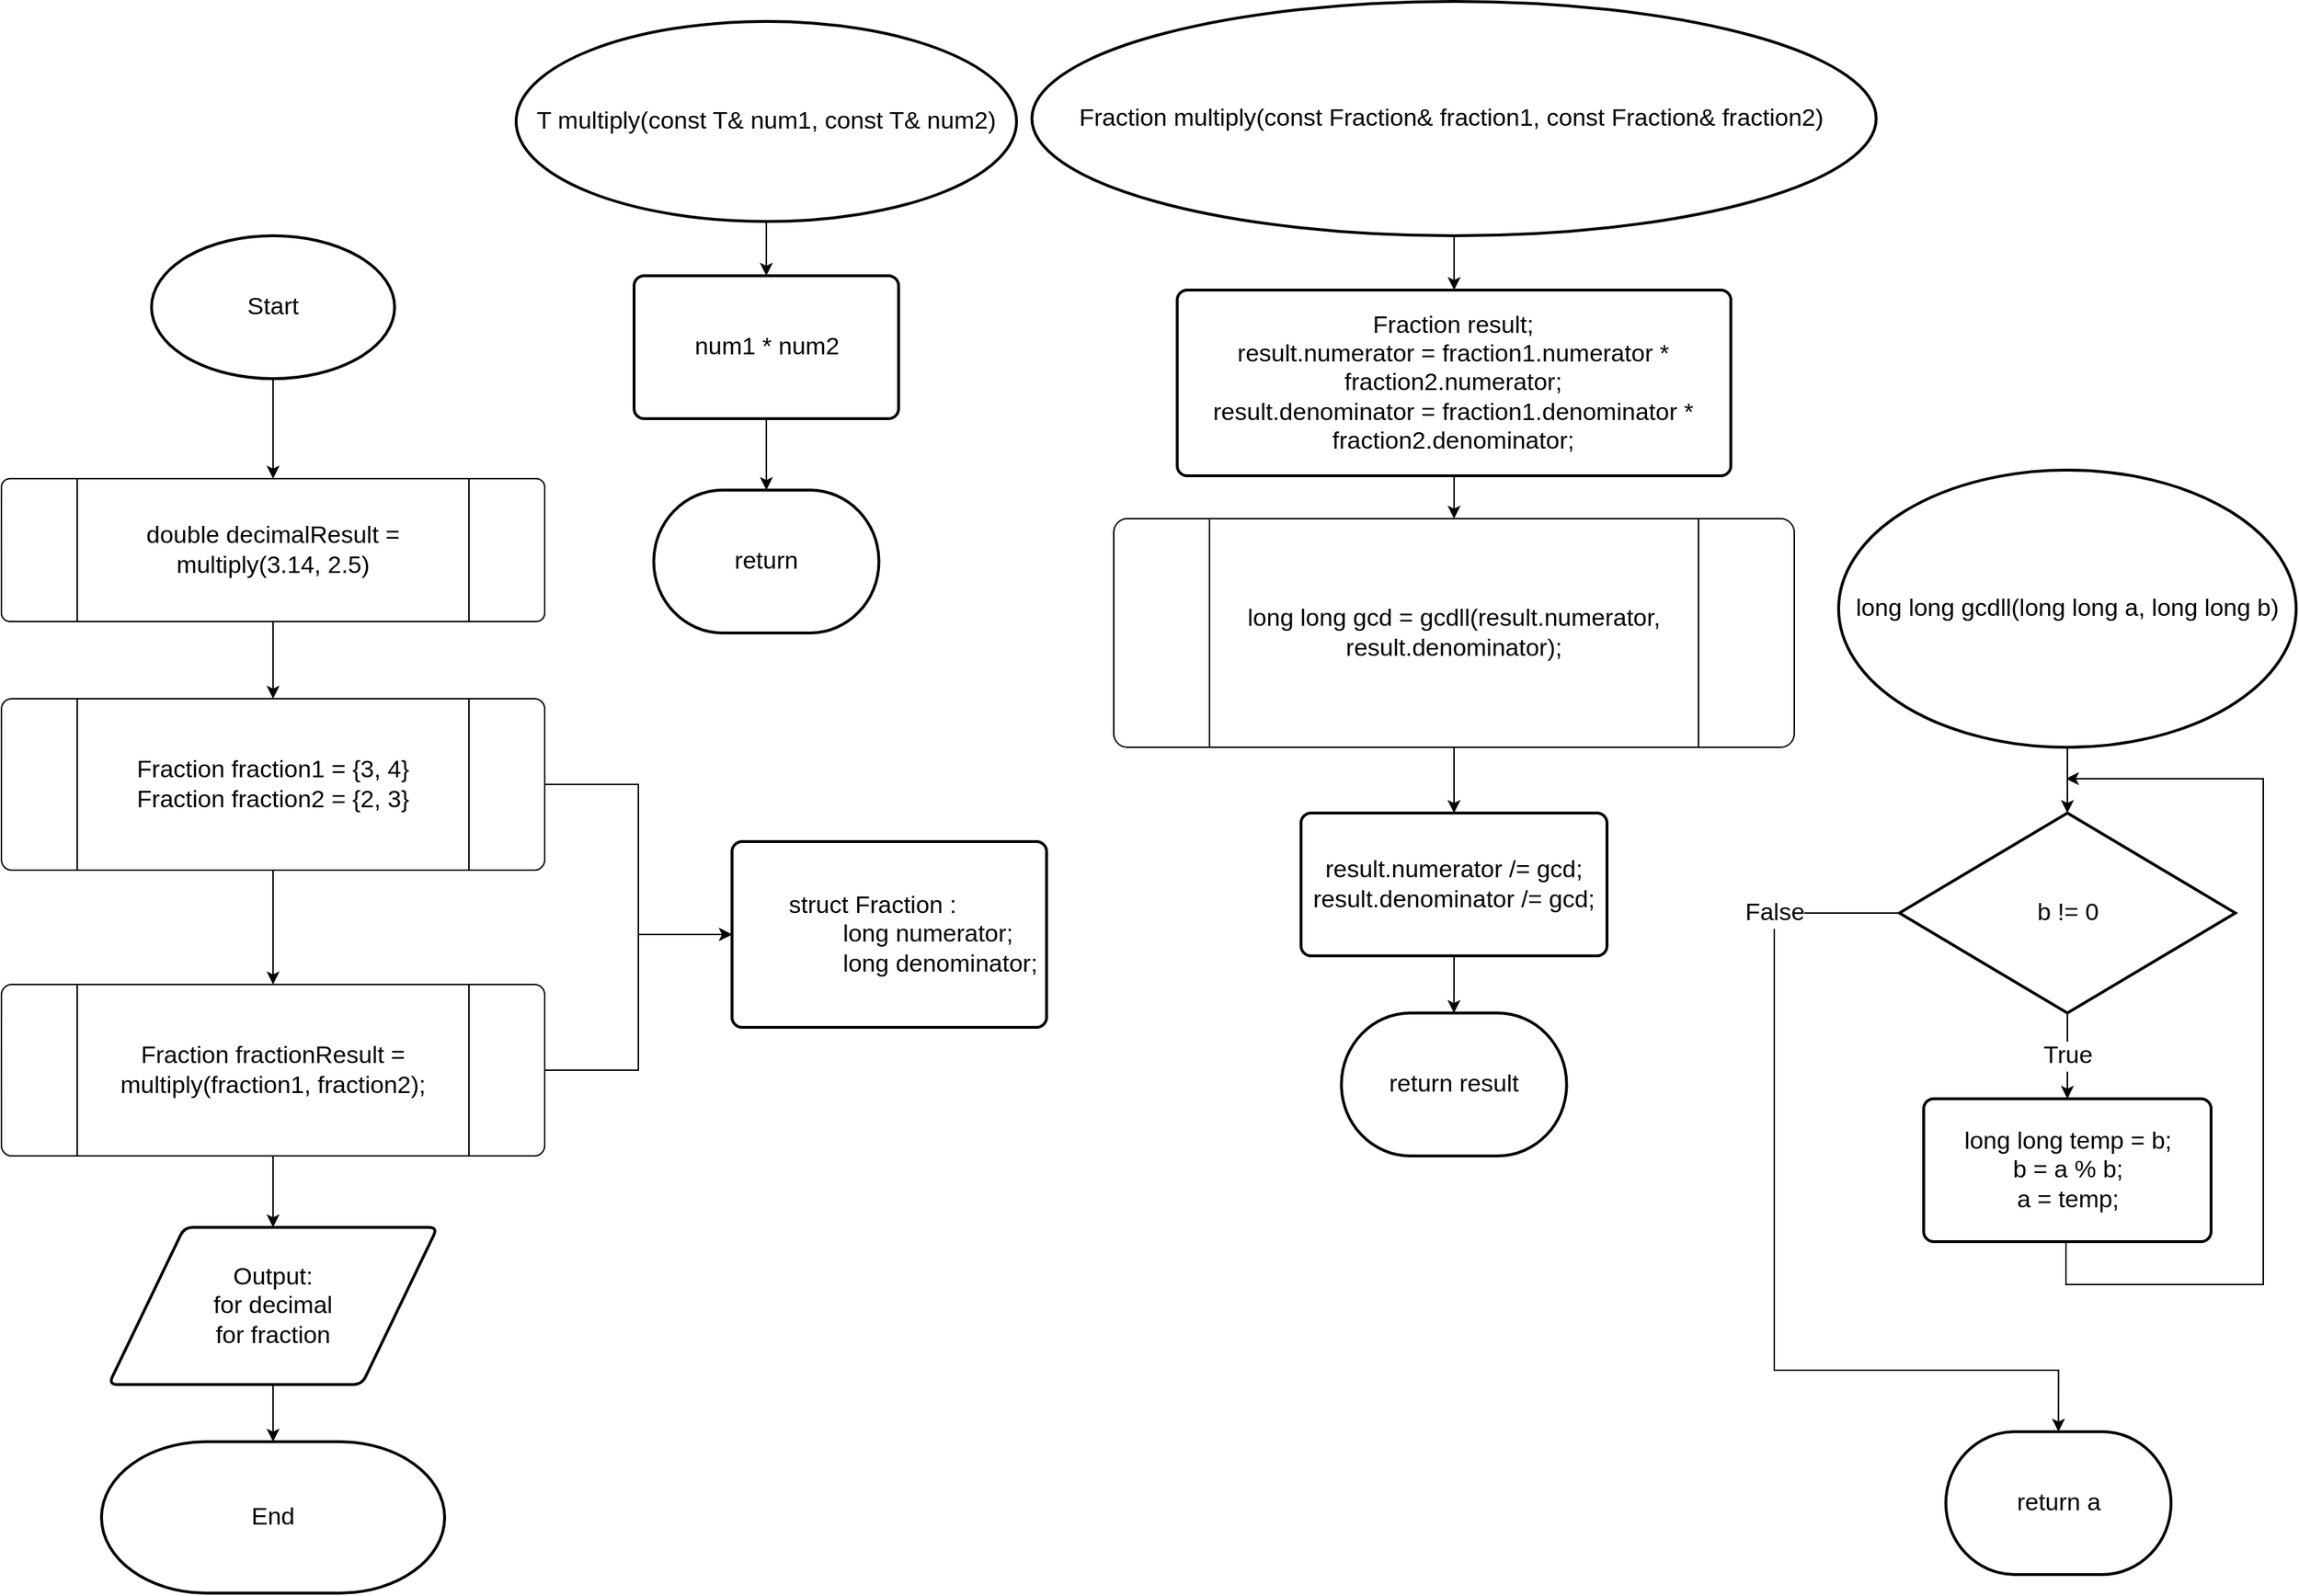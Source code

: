 <mxfile version="22.1.2" type="device">
  <diagram id="C5RBs43oDa-KdzZeNtuy" name="Page-1">
    <mxGraphModel dx="1868" dy="2365" grid="1" gridSize="10" guides="1" tooltips="1" connect="1" arrows="1" fold="1" page="1" pageScale="1" pageWidth="827" pageHeight="1169" math="0" shadow="0">
      <root>
        <mxCell id="WIyWlLk6GJQsqaUBKTNV-0" />
        <mxCell id="WIyWlLk6GJQsqaUBKTNV-1" parent="WIyWlLk6GJQsqaUBKTNV-0" />
        <mxCell id="A1Zm7MFmD3RmXUvtrKIW-4" value="" style="edgeStyle=orthogonalEdgeStyle;rounded=0;orthogonalLoop=1;jettySize=auto;html=1;fontSize=17;" edge="1" parent="WIyWlLk6GJQsqaUBKTNV-1" source="A1Zm7MFmD3RmXUvtrKIW-0" target="A1Zm7MFmD3RmXUvtrKIW-3">
          <mxGeometry relative="1" as="geometry" />
        </mxCell>
        <mxCell id="A1Zm7MFmD3RmXUvtrKIW-0" value="Start" style="strokeWidth=2;html=1;shape=mxgraph.flowchart.start_1;whiteSpace=wrap;fontSize=17;" vertex="1" parent="WIyWlLk6GJQsqaUBKTNV-1">
          <mxGeometry x="125" y="50" width="170" height="100" as="geometry" />
        </mxCell>
        <mxCell id="A1Zm7MFmD3RmXUvtrKIW-11" value="" style="edgeStyle=orthogonalEdgeStyle;rounded=0;orthogonalLoop=1;jettySize=auto;html=1;fontSize=17;" edge="1" parent="WIyWlLk6GJQsqaUBKTNV-1" source="A1Zm7MFmD3RmXUvtrKIW-3" target="A1Zm7MFmD3RmXUvtrKIW-10">
          <mxGeometry relative="1" as="geometry" />
        </mxCell>
        <mxCell id="A1Zm7MFmD3RmXUvtrKIW-3" value="double decimalResult = multiply(3.14, 2.5)" style="verticalLabelPosition=middle;verticalAlign=middle;html=1;shape=process;whiteSpace=wrap;rounded=1;size=0.14;arcSize=6;labelPosition=center;align=center;fontSize=17;" vertex="1" parent="WIyWlLk6GJQsqaUBKTNV-1">
          <mxGeometry x="20" y="220" width="380" height="100" as="geometry" />
        </mxCell>
        <mxCell id="A1Zm7MFmD3RmXUvtrKIW-8" value="" style="edgeStyle=orthogonalEdgeStyle;rounded=0;orthogonalLoop=1;jettySize=auto;html=1;fontSize=17;" edge="1" parent="WIyWlLk6GJQsqaUBKTNV-1" source="A1Zm7MFmD3RmXUvtrKIW-5" target="A1Zm7MFmD3RmXUvtrKIW-6">
          <mxGeometry relative="1" as="geometry" />
        </mxCell>
        <mxCell id="A1Zm7MFmD3RmXUvtrKIW-5" value="T multiply(const T&amp;amp; num1, const T&amp;amp; num2)" style="strokeWidth=2;html=1;shape=mxgraph.flowchart.start_1;whiteSpace=wrap;fontSize=17;" vertex="1" parent="WIyWlLk6GJQsqaUBKTNV-1">
          <mxGeometry x="380" y="-100" width="350" height="140" as="geometry" />
        </mxCell>
        <mxCell id="A1Zm7MFmD3RmXUvtrKIW-9" value="" style="edgeStyle=orthogonalEdgeStyle;rounded=0;orthogonalLoop=1;jettySize=auto;html=1;fontSize=17;" edge="1" parent="WIyWlLk6GJQsqaUBKTNV-1" source="A1Zm7MFmD3RmXUvtrKIW-6" target="A1Zm7MFmD3RmXUvtrKIW-7">
          <mxGeometry relative="1" as="geometry" />
        </mxCell>
        <mxCell id="A1Zm7MFmD3RmXUvtrKIW-6" value="num1 * num2" style="rounded=1;whiteSpace=wrap;html=1;absoluteArcSize=1;arcSize=14;strokeWidth=2;fontSize=17;" vertex="1" parent="WIyWlLk6GJQsqaUBKTNV-1">
          <mxGeometry x="462.5" y="78" width="185" height="100" as="geometry" />
        </mxCell>
        <mxCell id="A1Zm7MFmD3RmXUvtrKIW-7" value="return" style="strokeWidth=2;html=1;shape=mxgraph.flowchart.terminator;whiteSpace=wrap;fontSize=17;" vertex="1" parent="WIyWlLk6GJQsqaUBKTNV-1">
          <mxGeometry x="476.25" y="228" width="157.5" height="100" as="geometry" />
        </mxCell>
        <mxCell id="A1Zm7MFmD3RmXUvtrKIW-14" value="" style="edgeStyle=orthogonalEdgeStyle;rounded=0;orthogonalLoop=1;jettySize=auto;html=1;fontSize=17;" edge="1" parent="WIyWlLk6GJQsqaUBKTNV-1" source="A1Zm7MFmD3RmXUvtrKIW-10" target="A1Zm7MFmD3RmXUvtrKIW-13">
          <mxGeometry relative="1" as="geometry" />
        </mxCell>
        <mxCell id="A1Zm7MFmD3RmXUvtrKIW-16" value="" style="edgeStyle=orthogonalEdgeStyle;rounded=0;orthogonalLoop=1;jettySize=auto;html=1;fontSize=17;" edge="1" parent="WIyWlLk6GJQsqaUBKTNV-1" source="A1Zm7MFmD3RmXUvtrKIW-10" target="A1Zm7MFmD3RmXUvtrKIW-15">
          <mxGeometry relative="1" as="geometry" />
        </mxCell>
        <mxCell id="A1Zm7MFmD3RmXUvtrKIW-10" value="&lt;div style=&quot;font-size: 17px;&quot;&gt;Fraction fraction1 = {3, 4}&lt;/div&gt;&lt;div style=&quot;font-size: 17px;&quot;&gt;Fraction fraction2 = {2, 3}&lt;/div&gt;" style="verticalLabelPosition=middle;verticalAlign=middle;html=1;shape=process;whiteSpace=wrap;rounded=1;size=0.14;arcSize=6;labelPosition=center;align=center;fontSize=17;" vertex="1" parent="WIyWlLk6GJQsqaUBKTNV-1">
          <mxGeometry x="20" y="374" width="380" height="120" as="geometry" />
        </mxCell>
        <mxCell id="A1Zm7MFmD3RmXUvtrKIW-13" value="&lt;div style=&quot;font-size: 17px;&quot;&gt;&lt;span style=&quot;white-space: pre; font-size: 17px;&quot;&gt;&#x9;&lt;/span&gt;struct Fraction :&lt;br style=&quot;font-size: 17px;&quot;&gt;&lt;/div&gt;&lt;span style=&quot;white-space: pre; font-size: 17px;&quot;&gt;&#x9;&lt;span style=&quot;white-space: pre; font-size: 17px;&quot;&gt;&#x9;&lt;/span&gt;&lt;/span&gt;long numerator;&lt;br style=&quot;font-size: 17px;&quot;&gt;&lt;span style=&quot;white-space: pre; font-size: 17px;&quot;&gt;&#x9;&lt;span style=&quot;white-space: pre; font-size: 17px;&quot;&gt;&#x9;&lt;/span&gt;&lt;/span&gt;long denominator;" style="rounded=1;whiteSpace=wrap;html=1;absoluteArcSize=1;arcSize=14;strokeWidth=2;align=left;fontSize=17;" vertex="1" parent="WIyWlLk6GJQsqaUBKTNV-1">
          <mxGeometry x="531" y="474" width="220" height="130" as="geometry" />
        </mxCell>
        <mxCell id="A1Zm7MFmD3RmXUvtrKIW-17" style="edgeStyle=orthogonalEdgeStyle;rounded=0;orthogonalLoop=1;jettySize=auto;html=1;exitX=1;exitY=0.5;exitDx=0;exitDy=0;entryX=0;entryY=0.5;entryDx=0;entryDy=0;fontSize=17;" edge="1" parent="WIyWlLk6GJQsqaUBKTNV-1" source="A1Zm7MFmD3RmXUvtrKIW-15" target="A1Zm7MFmD3RmXUvtrKIW-13">
          <mxGeometry relative="1" as="geometry" />
        </mxCell>
        <mxCell id="A1Zm7MFmD3RmXUvtrKIW-32" value="" style="edgeStyle=orthogonalEdgeStyle;rounded=0;orthogonalLoop=1;jettySize=auto;html=1;fontSize=17;" edge="1" parent="WIyWlLk6GJQsqaUBKTNV-1" source="A1Zm7MFmD3RmXUvtrKIW-15" target="A1Zm7MFmD3RmXUvtrKIW-31">
          <mxGeometry relative="1" as="geometry" />
        </mxCell>
        <mxCell id="A1Zm7MFmD3RmXUvtrKIW-15" value="Fraction fractionResult = multiply(fraction1, fraction2);" style="verticalLabelPosition=middle;verticalAlign=middle;html=1;shape=process;whiteSpace=wrap;rounded=1;size=0.14;arcSize=6;labelPosition=center;align=center;fontSize=17;" vertex="1" parent="WIyWlLk6GJQsqaUBKTNV-1">
          <mxGeometry x="20" y="574" width="380" height="120" as="geometry" />
        </mxCell>
        <mxCell id="A1Zm7MFmD3RmXUvtrKIW-18" value="" style="edgeStyle=orthogonalEdgeStyle;rounded=0;orthogonalLoop=1;jettySize=auto;html=1;fontSize=17;" edge="1" parent="WIyWlLk6GJQsqaUBKTNV-1" source="A1Zm7MFmD3RmXUvtrKIW-19" target="A1Zm7MFmD3RmXUvtrKIW-21">
          <mxGeometry relative="1" as="geometry" />
        </mxCell>
        <mxCell id="A1Zm7MFmD3RmXUvtrKIW-19" value="Fraction multiply(const Fraction&amp;amp; fraction1, const Fraction&amp;amp; fraction2)&amp;nbsp;" style="strokeWidth=2;html=1;shape=mxgraph.flowchart.start_1;whiteSpace=wrap;fontSize=17;" vertex="1" parent="WIyWlLk6GJQsqaUBKTNV-1">
          <mxGeometry x="740.76" y="-114" width="590.5" height="164" as="geometry" />
        </mxCell>
        <mxCell id="A1Zm7MFmD3RmXUvtrKIW-24" value="" style="edgeStyle=orthogonalEdgeStyle;rounded=0;orthogonalLoop=1;jettySize=auto;html=1;fontSize=17;" edge="1" parent="WIyWlLk6GJQsqaUBKTNV-1" source="A1Zm7MFmD3RmXUvtrKIW-21" target="A1Zm7MFmD3RmXUvtrKIW-23">
          <mxGeometry relative="1" as="geometry" />
        </mxCell>
        <mxCell id="A1Zm7MFmD3RmXUvtrKIW-21" value="&lt;div style=&quot;font-size: 17px;&quot;&gt;Fraction result;&lt;/div&gt;&lt;div style=&quot;font-size: 17px;&quot;&gt;result.numerator = fraction1.numerator * fraction2.numerator;&lt;/div&gt;&lt;div style=&quot;font-size: 17px;&quot;&gt;result.denominator = fraction1.denominator * fraction2.denominator;&lt;/div&gt;" style="rounded=1;whiteSpace=wrap;html=1;absoluteArcSize=1;arcSize=14;strokeWidth=2;fontSize=17;" vertex="1" parent="WIyWlLk6GJQsqaUBKTNV-1">
          <mxGeometry x="842.38" y="88" width="387.25" height="130" as="geometry" />
        </mxCell>
        <mxCell id="A1Zm7MFmD3RmXUvtrKIW-28" value="" style="edgeStyle=orthogonalEdgeStyle;rounded=0;orthogonalLoop=1;jettySize=auto;html=1;fontSize=17;" edge="1" parent="WIyWlLk6GJQsqaUBKTNV-1" source="A1Zm7MFmD3RmXUvtrKIW-23" target="A1Zm7MFmD3RmXUvtrKIW-27">
          <mxGeometry relative="1" as="geometry" />
        </mxCell>
        <mxCell id="A1Zm7MFmD3RmXUvtrKIW-23" value="long long gcd = gcdll(result.numerator, result.denominator);" style="verticalLabelPosition=middle;verticalAlign=middle;html=1;shape=process;whiteSpace=wrap;rounded=1;size=0.14;arcSize=6;labelPosition=center;align=center;fontSize=17;" vertex="1" parent="WIyWlLk6GJQsqaUBKTNV-1">
          <mxGeometry x="798" y="248" width="475.99" height="160" as="geometry" />
        </mxCell>
        <mxCell id="A1Zm7MFmD3RmXUvtrKIW-30" value="" style="edgeStyle=orthogonalEdgeStyle;rounded=0;orthogonalLoop=1;jettySize=auto;html=1;fontSize=17;" edge="1" parent="WIyWlLk6GJQsqaUBKTNV-1" source="A1Zm7MFmD3RmXUvtrKIW-27" target="A1Zm7MFmD3RmXUvtrKIW-29">
          <mxGeometry relative="1" as="geometry" />
        </mxCell>
        <mxCell id="A1Zm7MFmD3RmXUvtrKIW-27" value="&lt;div style=&quot;font-size: 17px;&quot;&gt;result.numerator /= gcd;&lt;/div&gt;&lt;div style=&quot;font-size: 17px;&quot;&gt;result.denominator /= gcd;&lt;/div&gt;" style="rounded=1;whiteSpace=wrap;html=1;absoluteArcSize=1;arcSize=14;strokeWidth=2;fontSize=17;" vertex="1" parent="WIyWlLk6GJQsqaUBKTNV-1">
          <mxGeometry x="928.99" y="454" width="214" height="100" as="geometry" />
        </mxCell>
        <mxCell id="A1Zm7MFmD3RmXUvtrKIW-29" value="return result" style="strokeWidth=2;html=1;shape=mxgraph.flowchart.terminator;whiteSpace=wrap;fontSize=17;" vertex="1" parent="WIyWlLk6GJQsqaUBKTNV-1">
          <mxGeometry x="957.24" y="594" width="157.5" height="100" as="geometry" />
        </mxCell>
        <mxCell id="A1Zm7MFmD3RmXUvtrKIW-36" value="" style="edgeStyle=orthogonalEdgeStyle;rounded=0;orthogonalLoop=1;jettySize=auto;html=1;fontSize=17;" edge="1" parent="WIyWlLk6GJQsqaUBKTNV-1" source="A1Zm7MFmD3RmXUvtrKIW-31" target="A1Zm7MFmD3RmXUvtrKIW-35">
          <mxGeometry relative="1" as="geometry" />
        </mxCell>
        <mxCell id="A1Zm7MFmD3RmXUvtrKIW-31" value="Output:&lt;br style=&quot;font-size: 17px;&quot;&gt;for decimal&lt;br style=&quot;font-size: 17px;&quot;&gt;for fraction" style="shape=parallelogram;html=1;strokeWidth=2;perimeter=parallelogramPerimeter;whiteSpace=wrap;rounded=1;arcSize=12;size=0.23;fontSize=17;" vertex="1" parent="WIyWlLk6GJQsqaUBKTNV-1">
          <mxGeometry x="95" y="744" width="230" height="110" as="geometry" />
        </mxCell>
        <mxCell id="A1Zm7MFmD3RmXUvtrKIW-35" value="End" style="strokeWidth=2;html=1;shape=mxgraph.flowchart.terminator;whiteSpace=wrap;fontSize=17;" vertex="1" parent="WIyWlLk6GJQsqaUBKTNV-1">
          <mxGeometry x="90" y="894" width="240" height="106" as="geometry" />
        </mxCell>
        <mxCell id="A1Zm7MFmD3RmXUvtrKIW-43" value="" style="edgeStyle=orthogonalEdgeStyle;rounded=0;orthogonalLoop=1;jettySize=auto;html=1;fontSize=17;" edge="1" parent="WIyWlLk6GJQsqaUBKTNV-1" source="A1Zm7MFmD3RmXUvtrKIW-38" target="A1Zm7MFmD3RmXUvtrKIW-42">
          <mxGeometry relative="1" as="geometry" />
        </mxCell>
        <mxCell id="A1Zm7MFmD3RmXUvtrKIW-38" value="long long gcdll(long long a, long long b)" style="strokeWidth=2;html=1;shape=mxgraph.flowchart.start_1;whiteSpace=wrap;fontSize=17;" vertex="1" parent="WIyWlLk6GJQsqaUBKTNV-1">
          <mxGeometry x="1305" y="214" width="320" height="194" as="geometry" />
        </mxCell>
        <mxCell id="A1Zm7MFmD3RmXUvtrKIW-41" value="return a" style="strokeWidth=2;html=1;shape=mxgraph.flowchart.terminator;whiteSpace=wrap;fontSize=17;" vertex="1" parent="WIyWlLk6GJQsqaUBKTNV-1">
          <mxGeometry x="1380" y="887" width="157.5" height="100" as="geometry" />
        </mxCell>
        <mxCell id="A1Zm7MFmD3RmXUvtrKIW-48" value="True" style="edgeStyle=orthogonalEdgeStyle;rounded=0;orthogonalLoop=1;jettySize=auto;html=1;fontSize=17;" edge="1" parent="WIyWlLk6GJQsqaUBKTNV-1" source="A1Zm7MFmD3RmXUvtrKIW-42" target="A1Zm7MFmD3RmXUvtrKIW-44">
          <mxGeometry relative="1" as="geometry" />
        </mxCell>
        <mxCell id="A1Zm7MFmD3RmXUvtrKIW-42" value="b != 0" style="strokeWidth=2;html=1;shape=mxgraph.flowchart.decision;whiteSpace=wrap;fontSize=17;" vertex="1" parent="WIyWlLk6GJQsqaUBKTNV-1">
          <mxGeometry x="1347.5" y="454" width="235" height="140" as="geometry" />
        </mxCell>
        <mxCell id="A1Zm7MFmD3RmXUvtrKIW-44" value="&lt;div style=&quot;font-size: 17px;&quot;&gt;long long temp = b;&lt;/div&gt;&lt;div style=&quot;font-size: 17px;&quot;&gt;b = a % b;&lt;/div&gt;&lt;div style=&quot;font-size: 17px;&quot;&gt;a = temp;&lt;/div&gt;" style="rounded=1;whiteSpace=wrap;html=1;absoluteArcSize=1;arcSize=14;strokeWidth=2;fontSize=17;" vertex="1" parent="WIyWlLk6GJQsqaUBKTNV-1">
          <mxGeometry x="1364.5" y="654" width="201" height="100" as="geometry" />
        </mxCell>
        <mxCell id="A1Zm7MFmD3RmXUvtrKIW-45" value="False" style="edgeStyle=orthogonalEdgeStyle;rounded=0;orthogonalLoop=1;jettySize=auto;html=1;entryX=0.5;entryY=0;entryDx=0;entryDy=0;entryPerimeter=0;fontSize=17;" edge="1" parent="WIyWlLk6GJQsqaUBKTNV-1" source="A1Zm7MFmD3RmXUvtrKIW-42" target="A1Zm7MFmD3RmXUvtrKIW-41">
          <mxGeometry x="-0.731" relative="1" as="geometry">
            <Array as="points">
              <mxPoint x="1260" y="524" />
              <mxPoint x="1260" y="844" />
              <mxPoint x="1459" y="844" />
            </Array>
            <mxPoint as="offset" />
          </mxGeometry>
        </mxCell>
        <mxCell id="A1Zm7MFmD3RmXUvtrKIW-47" style="edgeStyle=orthogonalEdgeStyle;rounded=0;orthogonalLoop=1;jettySize=auto;html=1;fontSize=17;" edge="1" parent="WIyWlLk6GJQsqaUBKTNV-1">
          <mxGeometry relative="1" as="geometry">
            <mxPoint x="1464" y="754" as="sourcePoint" />
            <mxPoint x="1464" y="430" as="targetPoint" />
            <Array as="points">
              <mxPoint x="1464" y="784" />
              <mxPoint x="1602" y="784" />
              <mxPoint x="1602" y="430" />
            </Array>
          </mxGeometry>
        </mxCell>
      </root>
    </mxGraphModel>
  </diagram>
</mxfile>
